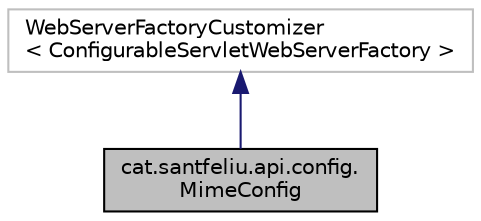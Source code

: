 digraph "cat.santfeliu.api.config.MimeConfig"
{
 // LATEX_PDF_SIZE
  edge [fontname="Helvetica",fontsize="10",labelfontname="Helvetica",labelfontsize="10"];
  node [fontname="Helvetica",fontsize="10",shape=record];
  Node1 [label="cat.santfeliu.api.config.\lMimeConfig",height=0.2,width=0.4,color="black", fillcolor="grey75", style="filled", fontcolor="black",tooltip=" "];
  Node2 -> Node1 [dir="back",color="midnightblue",fontsize="10",style="solid"];
  Node2 [label="WebServerFactoryCustomizer\l\< ConfigurableServletWebServerFactory \>",height=0.2,width=0.4,color="grey75", fillcolor="white", style="filled",tooltip=" "];
}
